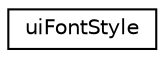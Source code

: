 digraph G
{
  edge [fontname="Helvetica",fontsize="10",labelfontname="Helvetica",labelfontsize="10"];
  node [fontname="Helvetica",fontsize="10",shape=record];
  rankdir=LR;
  Node1 [label="uiFontStyle",height=0.2,width=0.4,color="black", fillcolor="white", style="filled",URL="$df/d6e/structuiFontStyle.html"];
}
